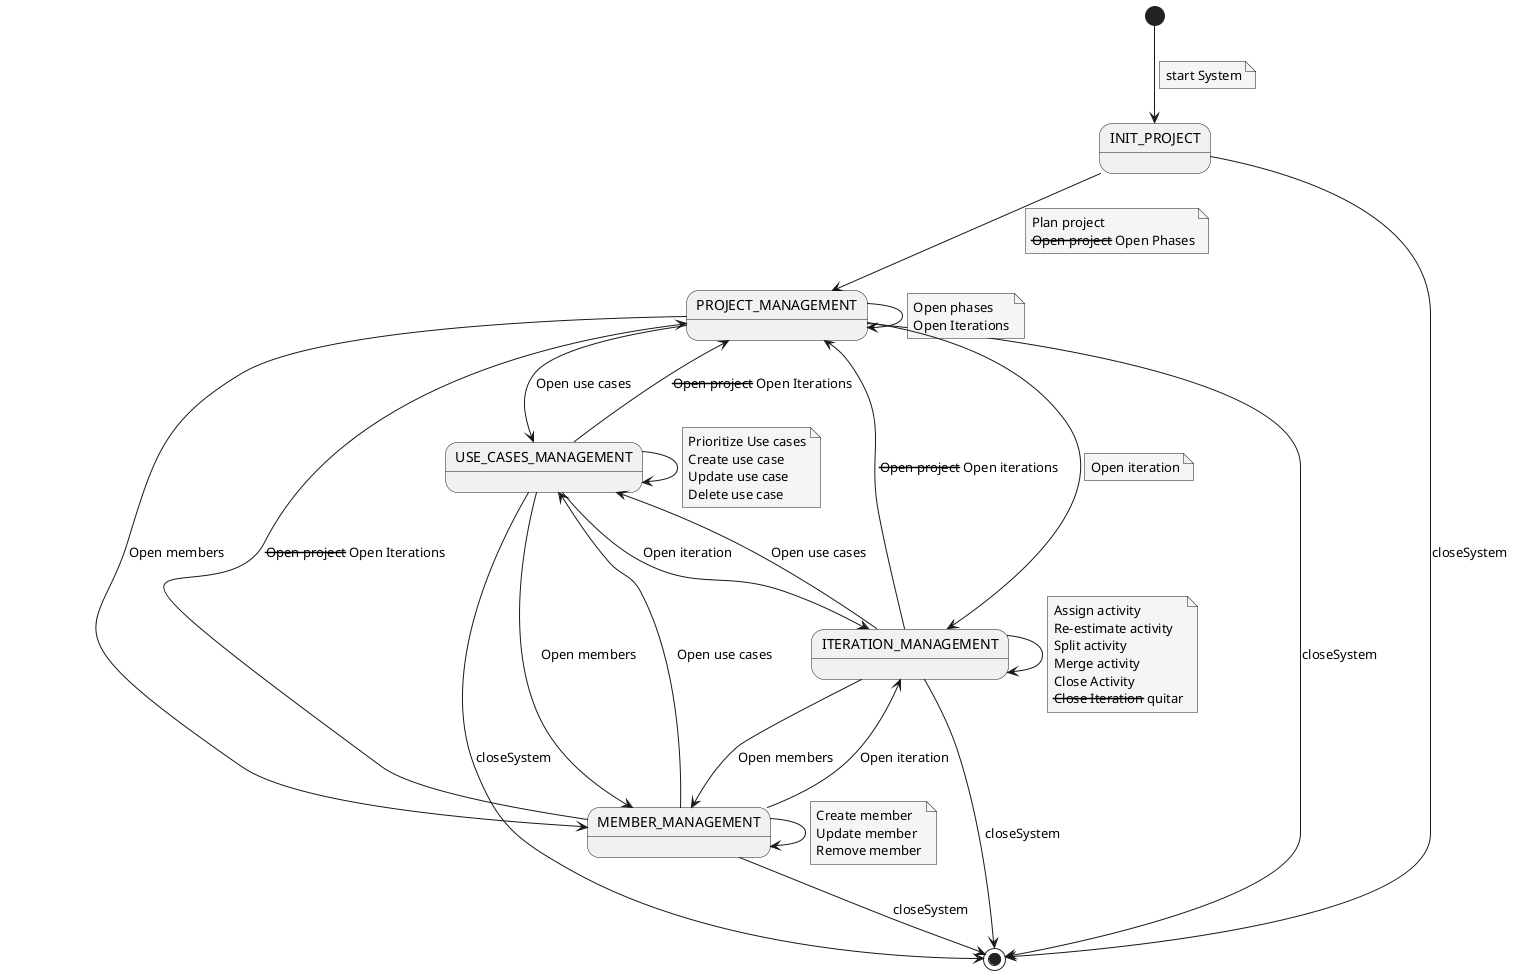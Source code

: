 @startuml

skinparam {
    NoteBackgroundColor #whiteSmoke
}

[*] --> INIT_PROJECT
 note on link
    start System
 end note
INIT_PROJECT -down-> PROJECT_MANAGEMENT
    note on link
        Plan project
        --Open project-- Open Phases
    end note

INIT_PROJECT            -down-> [*] : closeSystem
PROJECT_MANAGEMENT          -down-> [*] : closeSystem
USE_CASES_MANAGEMENT    -down-> [*] : closeSystem
MEMBER_MANAGEMENT       -down-> [*] : closeSystem
ITERATION_MANAGEMENT      -down-> [*] : closeSystem

PROJECT_MANAGEMENT --> PROJECT_MANAGEMENT
    note on link
        Open phases
        Open Iterations
    end note
PROJECT_MANAGEMENT --> USE_CASES_MANAGEMENT : Open use cases
PROJECT_MANAGEMENT --> MEMBER_MANAGEMENT    : Open members
PROJECT_MANAGEMENT --> ITERATION_MANAGEMENT
    note on link
        Open iteration
    end note
USE_CASES_MANAGEMENT --> USE_CASES_MANAGEMENT
    note on link
        Prioritize Use cases
        Create use case
        Update use case
        Delete use case
    end note
USE_CASES_MANAGEMENT --> PROJECT_MANAGEMENT         : --Open project-- Open Iterations
USE_CASES_MANAGEMENT --> MEMBER_MANAGEMENT      : Open members
USE_CASES_MANAGEMENT --> ITERATION_MANAGEMENT     : Open iteration

MEMBER_MANAGEMENT --> MEMBER_MANAGEMENT
    note on link
        Create member
        Update member
        Remove member
    end note
MEMBER_MANAGEMENT --> PROJECT_MANAGEMENT        : --Open project-- Open Iterations
MEMBER_MANAGEMENT --> USE_CASES_MANAGEMENT  : Open use cases
MEMBER_MANAGEMENT --> ITERATION_MANAGEMENT    : Open iteration

ITERATION_MANAGEMENT --> ITERATION_MANAGEMENT
    note on link
        Assign activity
        Re-estimate activity
        Split activity
        Merge activity
        Close Activity
        --Close Iteration-- quitar
    end note
ITERATION_MANAGEMENT --> PROJECT_MANAGEMENT : --Open project-- Open iterations
ITERATION_MANAGEMENT --> MEMBER_MANAGEMENT : Open members
ITERATION_MANAGEMENT --> USE_CASES_MANAGEMENT : Open use cases
@enduml